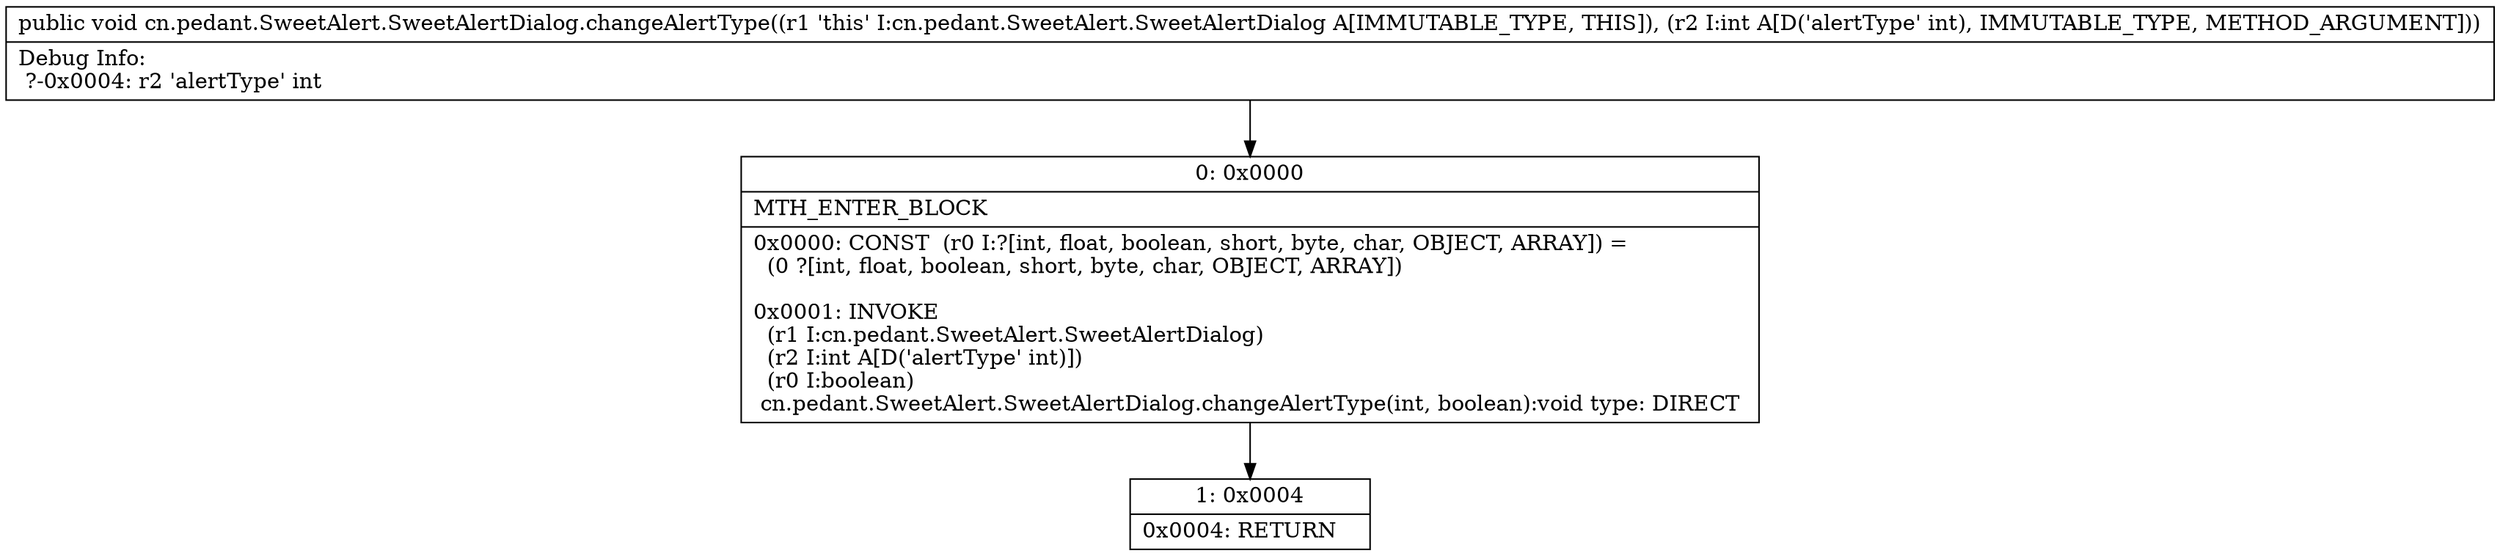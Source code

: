 digraph "CFG forcn.pedant.SweetAlert.SweetAlertDialog.changeAlertType(I)V" {
Node_0 [shape=record,label="{0\:\ 0x0000|MTH_ENTER_BLOCK\l|0x0000: CONST  (r0 I:?[int, float, boolean, short, byte, char, OBJECT, ARRAY]) = \l  (0 ?[int, float, boolean, short, byte, char, OBJECT, ARRAY])\l \l0x0001: INVOKE  \l  (r1 I:cn.pedant.SweetAlert.SweetAlertDialog)\l  (r2 I:int A[D('alertType' int)])\l  (r0 I:boolean)\l cn.pedant.SweetAlert.SweetAlertDialog.changeAlertType(int, boolean):void type: DIRECT \l}"];
Node_1 [shape=record,label="{1\:\ 0x0004|0x0004: RETURN   \l}"];
MethodNode[shape=record,label="{public void cn.pedant.SweetAlert.SweetAlertDialog.changeAlertType((r1 'this' I:cn.pedant.SweetAlert.SweetAlertDialog A[IMMUTABLE_TYPE, THIS]), (r2 I:int A[D('alertType' int), IMMUTABLE_TYPE, METHOD_ARGUMENT]))  | Debug Info:\l  ?\-0x0004: r2 'alertType' int\l}"];
MethodNode -> Node_0;
Node_0 -> Node_1;
}

